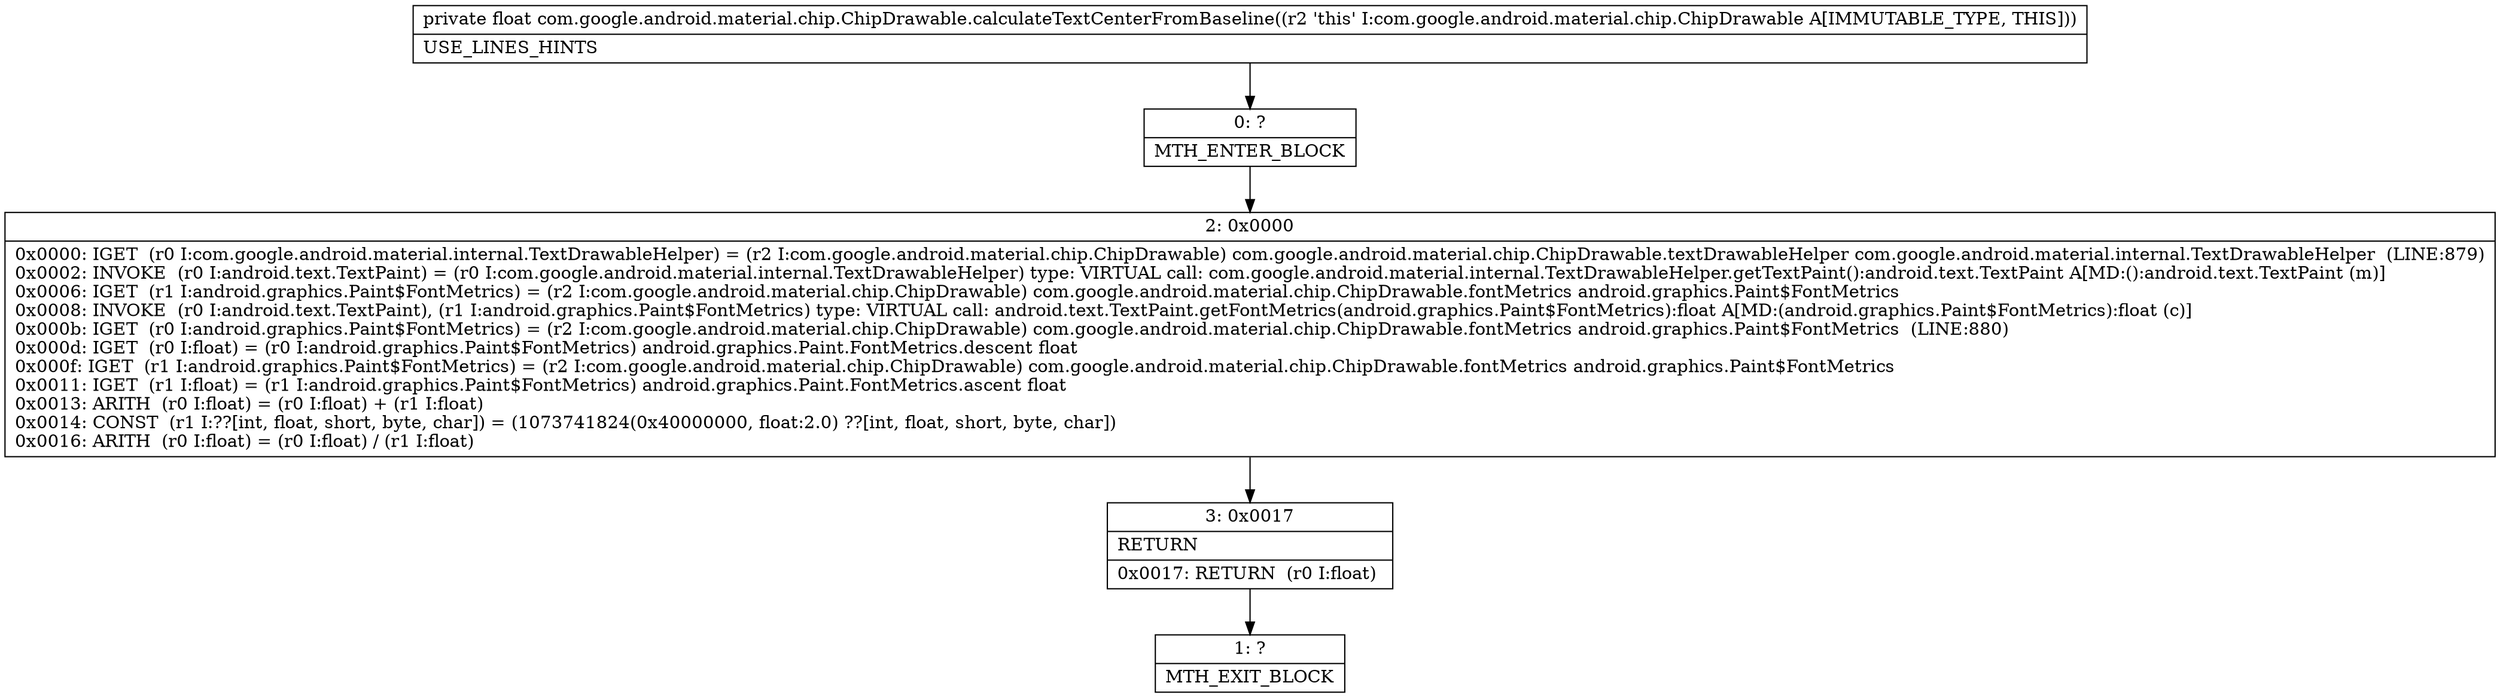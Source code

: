 digraph "CFG forcom.google.android.material.chip.ChipDrawable.calculateTextCenterFromBaseline()F" {
Node_0 [shape=record,label="{0\:\ ?|MTH_ENTER_BLOCK\l}"];
Node_2 [shape=record,label="{2\:\ 0x0000|0x0000: IGET  (r0 I:com.google.android.material.internal.TextDrawableHelper) = (r2 I:com.google.android.material.chip.ChipDrawable) com.google.android.material.chip.ChipDrawable.textDrawableHelper com.google.android.material.internal.TextDrawableHelper  (LINE:879)\l0x0002: INVOKE  (r0 I:android.text.TextPaint) = (r0 I:com.google.android.material.internal.TextDrawableHelper) type: VIRTUAL call: com.google.android.material.internal.TextDrawableHelper.getTextPaint():android.text.TextPaint A[MD:():android.text.TextPaint (m)]\l0x0006: IGET  (r1 I:android.graphics.Paint$FontMetrics) = (r2 I:com.google.android.material.chip.ChipDrawable) com.google.android.material.chip.ChipDrawable.fontMetrics android.graphics.Paint$FontMetrics \l0x0008: INVOKE  (r0 I:android.text.TextPaint), (r1 I:android.graphics.Paint$FontMetrics) type: VIRTUAL call: android.text.TextPaint.getFontMetrics(android.graphics.Paint$FontMetrics):float A[MD:(android.graphics.Paint$FontMetrics):float (c)]\l0x000b: IGET  (r0 I:android.graphics.Paint$FontMetrics) = (r2 I:com.google.android.material.chip.ChipDrawable) com.google.android.material.chip.ChipDrawable.fontMetrics android.graphics.Paint$FontMetrics  (LINE:880)\l0x000d: IGET  (r0 I:float) = (r0 I:android.graphics.Paint$FontMetrics) android.graphics.Paint.FontMetrics.descent float \l0x000f: IGET  (r1 I:android.graphics.Paint$FontMetrics) = (r2 I:com.google.android.material.chip.ChipDrawable) com.google.android.material.chip.ChipDrawable.fontMetrics android.graphics.Paint$FontMetrics \l0x0011: IGET  (r1 I:float) = (r1 I:android.graphics.Paint$FontMetrics) android.graphics.Paint.FontMetrics.ascent float \l0x0013: ARITH  (r0 I:float) = (r0 I:float) + (r1 I:float) \l0x0014: CONST  (r1 I:??[int, float, short, byte, char]) = (1073741824(0x40000000, float:2.0) ??[int, float, short, byte, char]) \l0x0016: ARITH  (r0 I:float) = (r0 I:float) \/ (r1 I:float) \l}"];
Node_3 [shape=record,label="{3\:\ 0x0017|RETURN\l|0x0017: RETURN  (r0 I:float) \l}"];
Node_1 [shape=record,label="{1\:\ ?|MTH_EXIT_BLOCK\l}"];
MethodNode[shape=record,label="{private float com.google.android.material.chip.ChipDrawable.calculateTextCenterFromBaseline((r2 'this' I:com.google.android.material.chip.ChipDrawable A[IMMUTABLE_TYPE, THIS]))  | USE_LINES_HINTS\l}"];
MethodNode -> Node_0;Node_0 -> Node_2;
Node_2 -> Node_3;
Node_3 -> Node_1;
}

